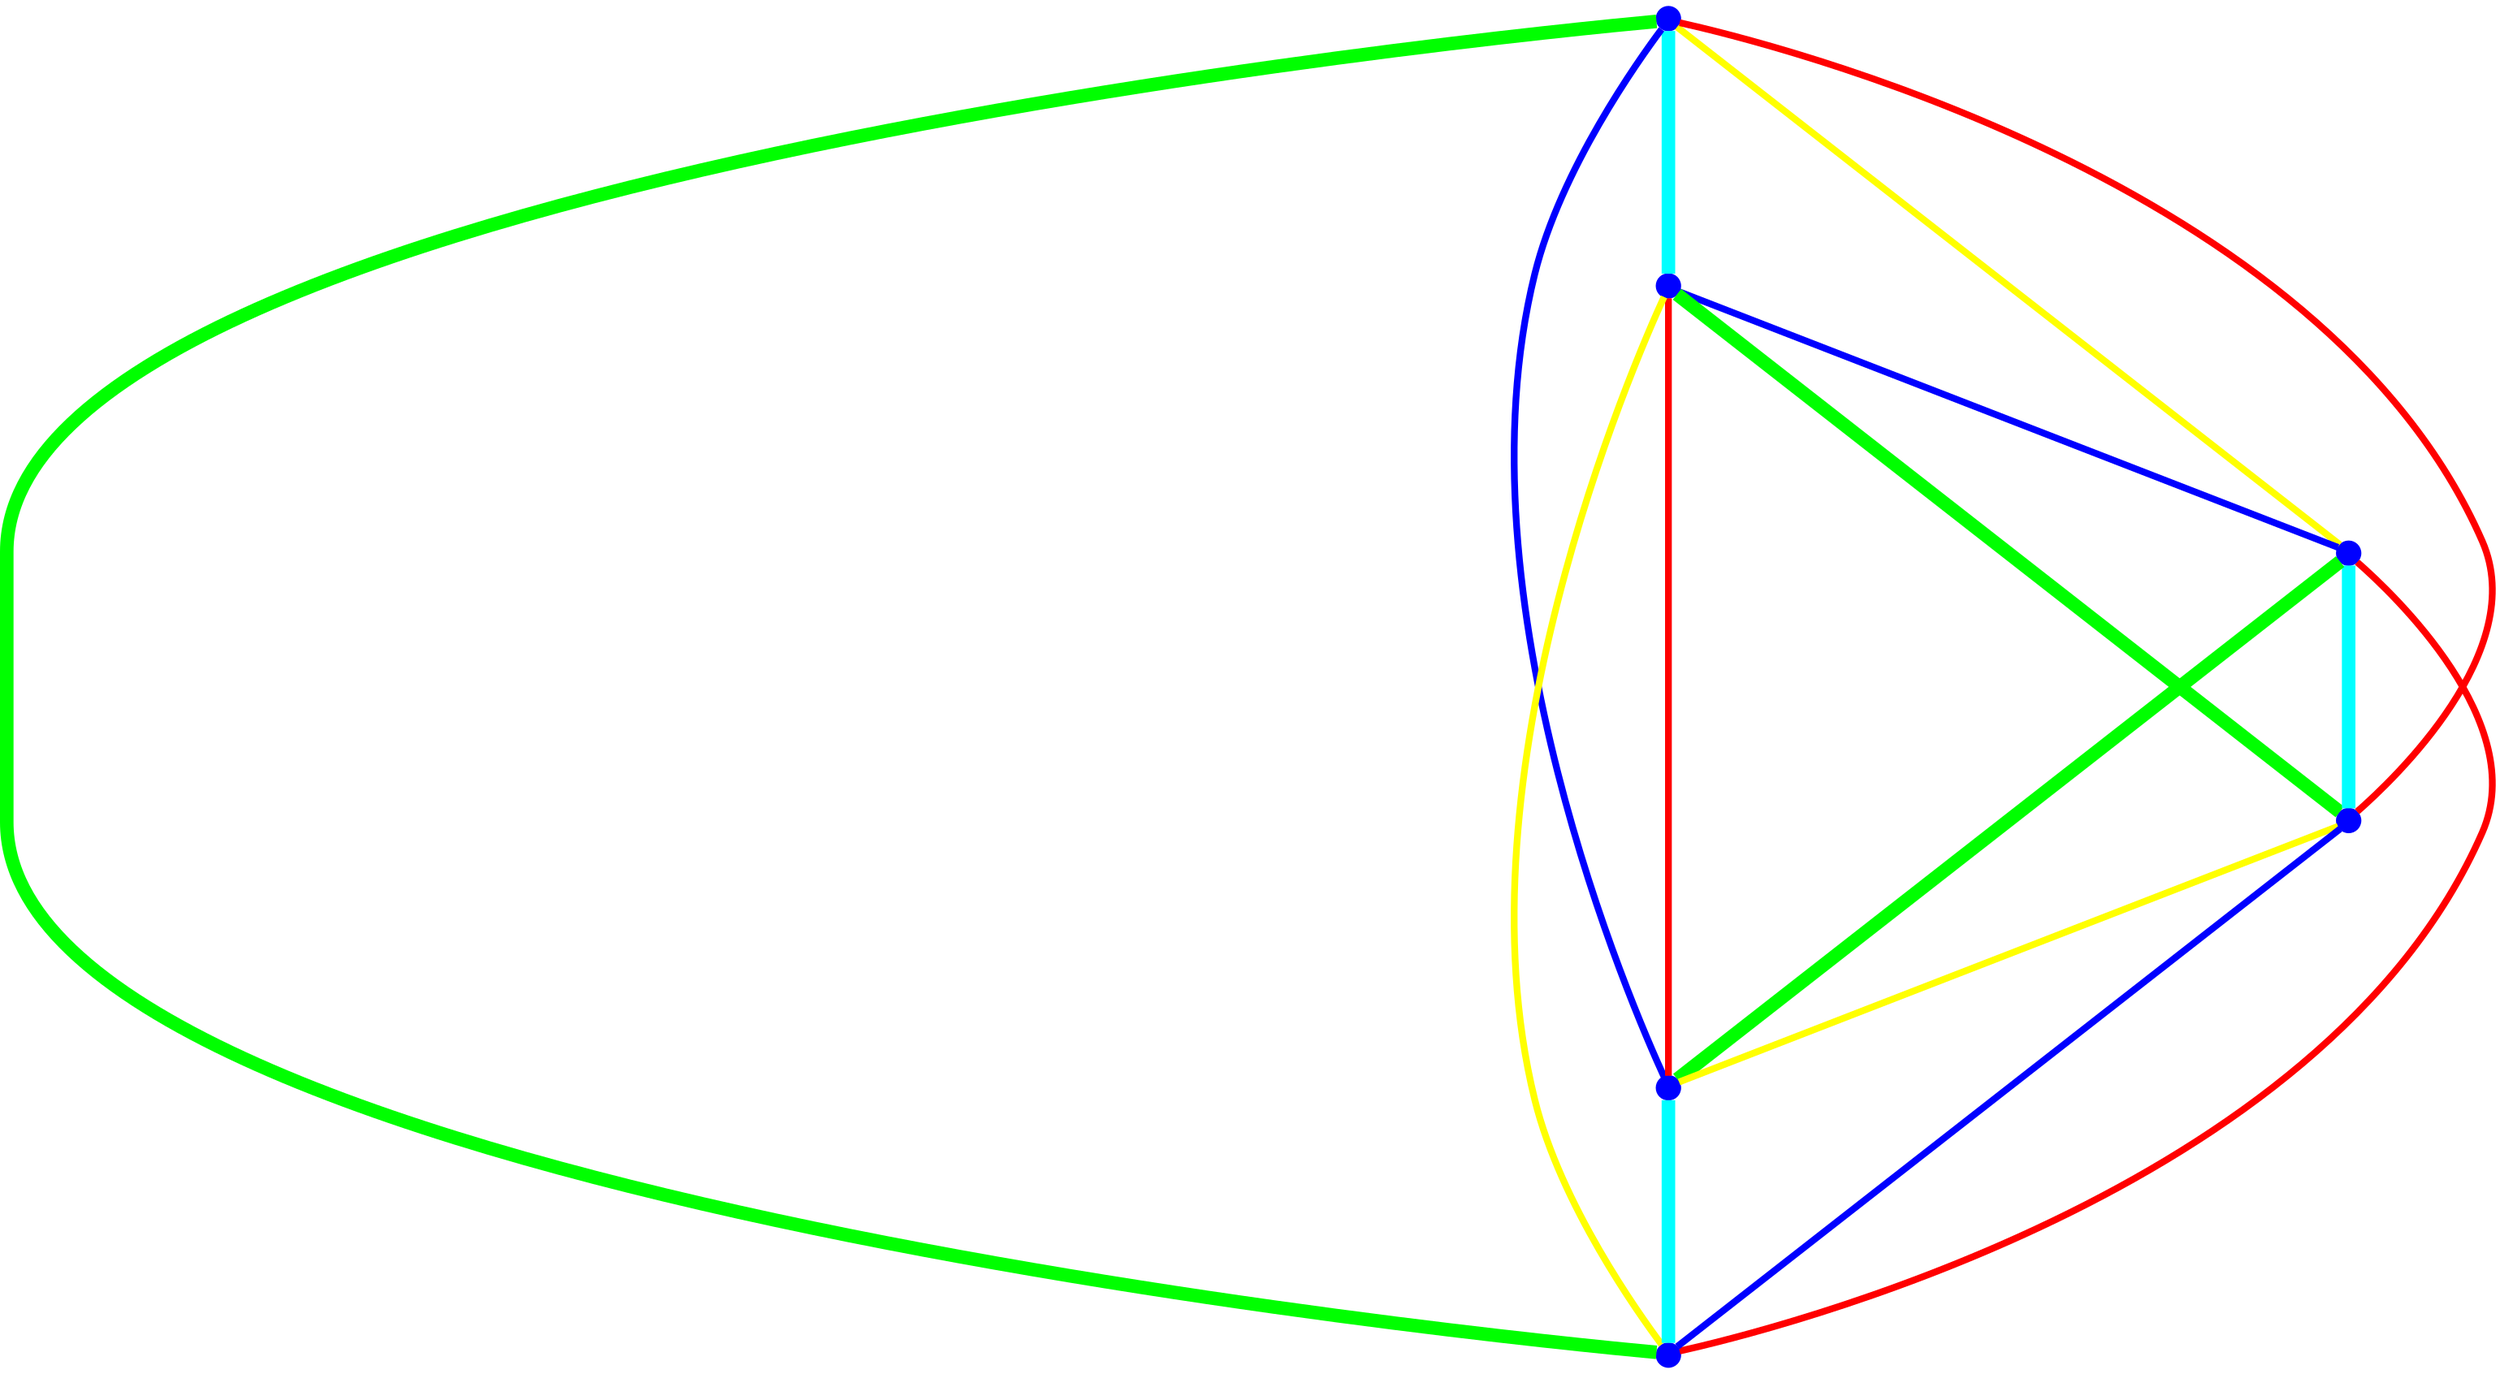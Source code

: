 graph {
ranksep=2
nodesep=2
node [label="" shape=circle style=filled fixedsize=true color=blue fillcolor=blue width=0.2];
"1" -- "2" [style="solid",penwidth="8",color="cyan"];
"1" -- "3" [style="solid",penwidth="4",color="yellow"];
"1" -- "4" [style="solid",penwidth="4",color="red"];
"1" -- "5" [style="solid",penwidth="4",color="blue"];
"1" -- "6" [style="solid",penwidth="8",color="green"];
"2" -- "3" [style="solid",penwidth="4",color="blue"];
"2" -- "4" [style="solid",penwidth="8",color="green"];
"2" -- "5" [style="solid",penwidth="4",color="red"];
"2" -- "6" [style="solid",penwidth="4",color="yellow"];
"3" -- "4" [style="solid",penwidth="8",color="cyan"];
"3" -- "5" [style="solid",penwidth="8",color="green"];
"3" -- "6" [style="solid",penwidth="4",color="red"];
"4" -- "5" [style="solid",penwidth="4",color="yellow"];
"4" -- "6" [style="solid",penwidth="4",color="blue"];
"5" -- "6" [style="solid",penwidth="8",color="cyan"];
}

